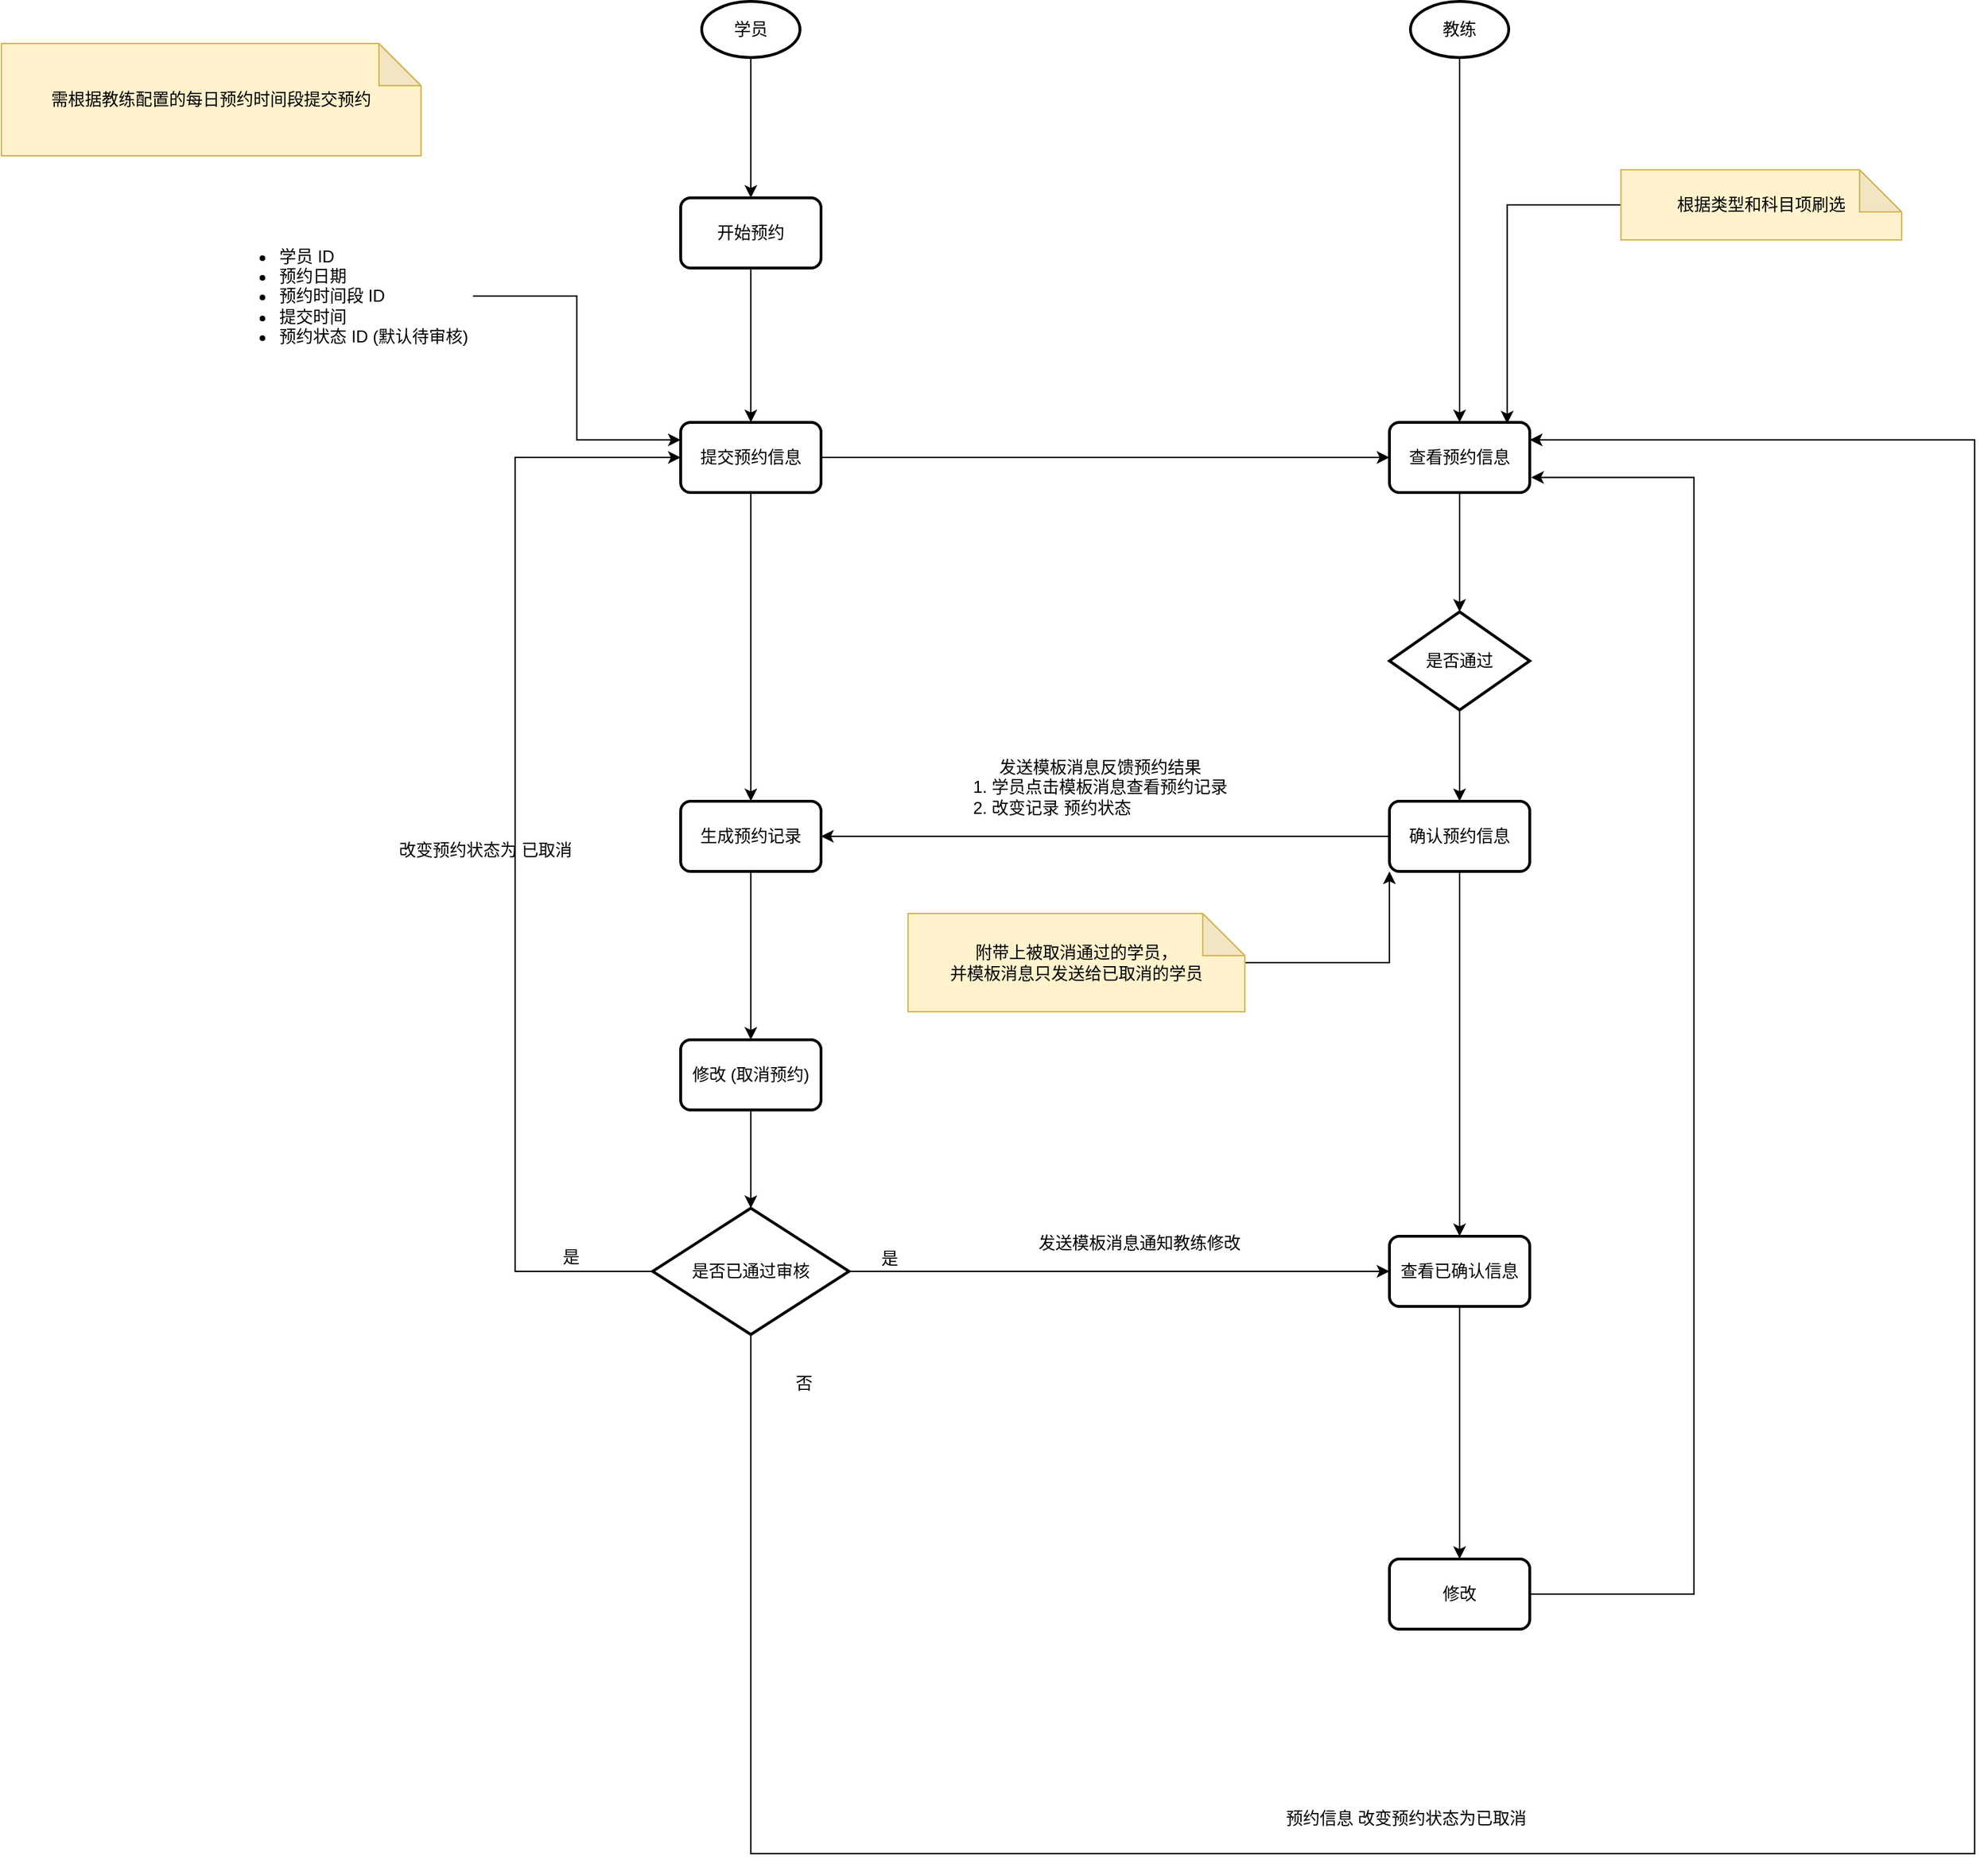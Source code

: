 <mxfile version="20.3.0" type="device" pages="4"><diagram id="8zlKdkHx69guX5hu3jFU" name="第 1 页"><mxGraphModel dx="-232" dy="865" grid="1" gridSize="10" guides="1" tooltips="1" connect="1" arrows="1" fold="1" page="1" pageScale="1" pageWidth="827" pageHeight="1169" math="0" shadow="0"><root><mxCell id="0"/><mxCell id="1" parent="0"/><mxCell id="uaYGYcdvojjqvAz5GIRR-13" style="edgeStyle=orthogonalEdgeStyle;rounded=0;orthogonalLoop=1;jettySize=auto;html=1;" parent="1" source="uaYGYcdvojjqvAz5GIRR-1" target="uaYGYcdvojjqvAz5GIRR-7" edge="1"><mxGeometry relative="1" as="geometry"/></mxCell><mxCell id="uaYGYcdvojjqvAz5GIRR-1" value="学员" style="strokeWidth=2;html=1;shape=mxgraph.flowchart.start_1;whiteSpace=wrap;" parent="1" vertex="1"><mxGeometry x="2260" y="100" width="70" height="40" as="geometry"/></mxCell><mxCell id="iRqB0vWLT0kBPtjV560q-22" style="edgeStyle=orthogonalEdgeStyle;rounded=0;orthogonalLoop=1;jettySize=auto;html=1;entryX=0.839;entryY=0.017;entryDx=0;entryDy=0;entryPerimeter=0;" parent="1" source="uaYGYcdvojjqvAz5GIRR-4" target="uaYGYcdvojjqvAz5GIRR-11" edge="1"><mxGeometry relative="1" as="geometry"/></mxCell><mxCell id="uaYGYcdvojjqvAz5GIRR-4" value="&lt;span style=&quot;&quot;&gt;&lt;font style=&quot;font-size: 12px;&quot;&gt;根据类型和科目项刷选&lt;/font&gt;&lt;/span&gt;" style="shape=note;whiteSpace=wrap;html=1;backgroundOutline=1;darkOpacity=0.05;fillColor=#fff2cc;strokeColor=#d6b656;fontStyle=0" parent="1" vertex="1"><mxGeometry x="2915" y="220" width="200" height="50" as="geometry"/></mxCell><mxCell id="uaYGYcdvojjqvAz5GIRR-14" style="edgeStyle=orthogonalEdgeStyle;rounded=0;orthogonalLoop=1;jettySize=auto;html=1;" parent="1" source="uaYGYcdvojjqvAz5GIRR-7" target="uaYGYcdvojjqvAz5GIRR-8" edge="1"><mxGeometry relative="1" as="geometry"/></mxCell><mxCell id="uaYGYcdvojjqvAz5GIRR-7" value="开始预约" style="rounded=1;whiteSpace=wrap;html=1;absoluteArcSize=1;arcSize=14;strokeWidth=2;" parent="1" vertex="1"><mxGeometry x="2245" y="240" width="100" height="50" as="geometry"/></mxCell><mxCell id="uaYGYcdvojjqvAz5GIRR-12" style="edgeStyle=orthogonalEdgeStyle;rounded=0;orthogonalLoop=1;jettySize=auto;html=1;" parent="1" source="uaYGYcdvojjqvAz5GIRR-8" target="uaYGYcdvojjqvAz5GIRR-11" edge="1"><mxGeometry relative="1" as="geometry"/></mxCell><mxCell id="N7lNa155mnsXdLiiYyxH-14" style="edgeStyle=orthogonalEdgeStyle;rounded=0;orthogonalLoop=1;jettySize=auto;html=1;" parent="1" source="uaYGYcdvojjqvAz5GIRR-8" target="N7lNa155mnsXdLiiYyxH-13" edge="1"><mxGeometry relative="1" as="geometry"/></mxCell><mxCell id="uaYGYcdvojjqvAz5GIRR-8" value="提交预约信息" style="rounded=1;whiteSpace=wrap;html=1;absoluteArcSize=1;arcSize=14;strokeWidth=2;" parent="1" vertex="1"><mxGeometry x="2245" y="400" width="100" height="50" as="geometry"/></mxCell><mxCell id="uaYGYcdvojjqvAz5GIRR-15" style="edgeStyle=orthogonalEdgeStyle;rounded=0;orthogonalLoop=1;jettySize=auto;html=1;" parent="1" source="uaYGYcdvojjqvAz5GIRR-10" target="uaYGYcdvojjqvAz5GIRR-11" edge="1"><mxGeometry relative="1" as="geometry"/></mxCell><mxCell id="uaYGYcdvojjqvAz5GIRR-10" value="教练" style="strokeWidth=2;html=1;shape=mxgraph.flowchart.start_1;whiteSpace=wrap;" parent="1" vertex="1"><mxGeometry x="2765" y="100" width="70" height="40" as="geometry"/></mxCell><mxCell id="N7lNa155mnsXdLiiYyxH-30" style="edgeStyle=orthogonalEdgeStyle;rounded=0;orthogonalLoop=1;jettySize=auto;html=1;fontSize=12;" parent="1" source="uaYGYcdvojjqvAz5GIRR-11" target="N7lNa155mnsXdLiiYyxH-28" edge="1"><mxGeometry relative="1" as="geometry"/></mxCell><mxCell id="uaYGYcdvojjqvAz5GIRR-11" value="查看预约信息" style="rounded=1;whiteSpace=wrap;html=1;absoluteArcSize=1;arcSize=14;strokeWidth=2;" parent="1" vertex="1"><mxGeometry x="2750" y="400" width="100" height="50" as="geometry"/></mxCell><mxCell id="iRqB0vWLT0kBPtjV560q-6" style="edgeStyle=orthogonalEdgeStyle;rounded=0;orthogonalLoop=1;jettySize=auto;html=1;entryX=0;entryY=0.25;entryDx=0;entryDy=0;" parent="1" source="N7lNa155mnsXdLiiYyxH-12" target="uaYGYcdvojjqvAz5GIRR-8" edge="1"><mxGeometry relative="1" as="geometry"/></mxCell><mxCell id="N7lNa155mnsXdLiiYyxH-12" value="&lt;ul&gt;&lt;li&gt;&lt;span style=&quot;&quot;&gt;学员 ID&lt;/span&gt;&lt;/li&gt;&lt;li&gt;&lt;span style=&quot;&quot;&gt;预约日期&lt;/span&gt;&lt;/li&gt;&lt;li&gt;&lt;span style=&quot;&quot;&gt;预约时间段 ID&lt;/span&gt;&lt;/li&gt;&lt;li&gt;&lt;span style=&quot;&quot;&gt;提交时间&lt;/span&gt;&lt;/li&gt;&lt;li&gt;&lt;span style=&quot;&quot;&gt;预约状态 ID (默认待审核)&lt;/span&gt;&lt;/li&gt;&lt;/ul&gt;" style="text;strokeColor=none;fillColor=none;html=1;whiteSpace=wrap;verticalAlign=middle;overflow=hidden;" parent="1" vertex="1"><mxGeometry x="1917" y="250" width="180" height="120" as="geometry"/></mxCell><mxCell id="N7lNa155mnsXdLiiYyxH-47" style="edgeStyle=orthogonalEdgeStyle;rounded=0;orthogonalLoop=1;jettySize=auto;html=1;entryX=0.5;entryY=0;entryDx=0;entryDy=0;fontSize=12;" parent="1" source="N7lNa155mnsXdLiiYyxH-13" target="N7lNa155mnsXdLiiYyxH-42" edge="1"><mxGeometry relative="1" as="geometry"/></mxCell><mxCell id="N7lNa155mnsXdLiiYyxH-13" value="生成预约记录" style="rounded=1;whiteSpace=wrap;html=1;absoluteArcSize=1;arcSize=14;strokeWidth=2;" parent="1" vertex="1"><mxGeometry x="2245" y="670" width="100" height="50" as="geometry"/></mxCell><mxCell id="N7lNa155mnsXdLiiYyxH-31" style="edgeStyle=orthogonalEdgeStyle;rounded=0;orthogonalLoop=1;jettySize=auto;html=1;fontSize=12;" parent="1" source="N7lNa155mnsXdLiiYyxH-28" target="N7lNa155mnsXdLiiYyxH-29" edge="1"><mxGeometry relative="1" as="geometry"/></mxCell><mxCell id="N7lNa155mnsXdLiiYyxH-28" value="是否通过" style="strokeWidth=2;html=1;shape=mxgraph.flowchart.decision;whiteSpace=wrap;fontSize=12;" parent="1" vertex="1"><mxGeometry x="2750" y="535" width="100" height="70" as="geometry"/></mxCell><mxCell id="N7lNa155mnsXdLiiYyxH-55" style="edgeStyle=orthogonalEdgeStyle;rounded=0;orthogonalLoop=1;jettySize=auto;html=1;entryX=0.5;entryY=0;entryDx=0;entryDy=0;fontSize=12;" parent="1" source="N7lNa155mnsXdLiiYyxH-29" target="N7lNa155mnsXdLiiYyxH-54" edge="1"><mxGeometry relative="1" as="geometry"/></mxCell><mxCell id="N7lNa155mnsXdLiiYyxH-57" style="edgeStyle=orthogonalEdgeStyle;rounded=0;orthogonalLoop=1;jettySize=auto;html=1;fontSize=12;" parent="1" source="N7lNa155mnsXdLiiYyxH-29" target="N7lNa155mnsXdLiiYyxH-13" edge="1"><mxGeometry relative="1" as="geometry"/></mxCell><mxCell id="N7lNa155mnsXdLiiYyxH-29" value="确认预约信息" style="rounded=1;whiteSpace=wrap;html=1;absoluteArcSize=1;arcSize=14;strokeWidth=2;fontSize=12;" parent="1" vertex="1"><mxGeometry x="2750" y="670" width="100" height="50" as="geometry"/></mxCell><mxCell id="N7lNa155mnsXdLiiYyxH-34" value="发送模板消息反馈预约结果&lt;br&gt;1. 学员点击模板消息查看预约记录&lt;br&gt;&lt;div style=&quot;text-align: left;&quot;&gt;&lt;span style=&quot;background-color: initial;&quot;&gt;2. 改变记录 预约状态&lt;/span&gt;&lt;/div&gt;" style="text;html=1;strokeColor=none;fillColor=none;align=center;verticalAlign=middle;whiteSpace=wrap;rounded=0;fontSize=12;" parent="1" vertex="1"><mxGeometry x="2424" y="620" width="240" height="80" as="geometry"/></mxCell><mxCell id="N7lNa155mnsXdLiiYyxH-63" style="edgeStyle=orthogonalEdgeStyle;rounded=0;orthogonalLoop=1;jettySize=auto;html=1;fontSize=12;entryX=1.01;entryY=0.785;entryDx=0;entryDy=0;entryPerimeter=0;" parent="1" source="N7lNa155mnsXdLiiYyxH-37" target="uaYGYcdvojjqvAz5GIRR-11" edge="1"><mxGeometry relative="1" as="geometry"><mxPoint x="2957" y="440" as="targetPoint"/><Array as="points"><mxPoint x="2967" y="1235"/><mxPoint x="2967" y="440"/></Array></mxGeometry></mxCell><mxCell id="N7lNa155mnsXdLiiYyxH-37" value="修改" style="rounded=1;whiteSpace=wrap;html=1;absoluteArcSize=1;arcSize=14;strokeWidth=2;fontSize=12;" parent="1" vertex="1"><mxGeometry x="2750" y="1210" width="100" height="50" as="geometry"/></mxCell><mxCell id="N7lNa155mnsXdLiiYyxH-60" style="edgeStyle=orthogonalEdgeStyle;rounded=0;orthogonalLoop=1;jettySize=auto;html=1;entryX=0.5;entryY=0;entryDx=0;entryDy=0;entryPerimeter=0;fontSize=12;" parent="1" source="N7lNa155mnsXdLiiYyxH-42" target="N7lNa155mnsXdLiiYyxH-59" edge="1"><mxGeometry relative="1" as="geometry"/></mxCell><mxCell id="N7lNa155mnsXdLiiYyxH-42" value="修改 (取消预约)" style="rounded=1;whiteSpace=wrap;html=1;absoluteArcSize=1;arcSize=14;strokeWidth=2;fontSize=12;" parent="1" vertex="1"><mxGeometry x="2245" y="840" width="100" height="50" as="geometry"/></mxCell><mxCell id="N7lNa155mnsXdLiiYyxH-53" value="发送模板消息通知教练修改" style="text;html=1;strokeColor=none;fillColor=none;align=center;verticalAlign=middle;whiteSpace=wrap;rounded=0;fontSize=12;" parent="1" vertex="1"><mxGeometry x="2457" y="970" width="230" height="30" as="geometry"/></mxCell><mxCell id="N7lNa155mnsXdLiiYyxH-56" style="edgeStyle=orthogonalEdgeStyle;rounded=0;orthogonalLoop=1;jettySize=auto;html=1;fontSize=12;" parent="1" source="N7lNa155mnsXdLiiYyxH-54" target="N7lNa155mnsXdLiiYyxH-37" edge="1"><mxGeometry relative="1" as="geometry"/></mxCell><mxCell id="N7lNa155mnsXdLiiYyxH-54" value="查看已确认信息" style="rounded=1;whiteSpace=wrap;html=1;absoluteArcSize=1;arcSize=14;strokeWidth=2;fontSize=12;" parent="1" vertex="1"><mxGeometry x="2750" y="980" width="100" height="50" as="geometry"/></mxCell><mxCell id="N7lNa155mnsXdLiiYyxH-61" style="edgeStyle=orthogonalEdgeStyle;rounded=0;orthogonalLoop=1;jettySize=auto;html=1;fontSize=12;" parent="1" source="N7lNa155mnsXdLiiYyxH-59" target="N7lNa155mnsXdLiiYyxH-54" edge="1"><mxGeometry relative="1" as="geometry"/></mxCell><mxCell id="N7lNa155mnsXdLiiYyxH-64" style="edgeStyle=orthogonalEdgeStyle;rounded=0;orthogonalLoop=1;jettySize=auto;html=1;fontSize=12;entryX=1;entryY=0.25;entryDx=0;entryDy=0;" parent="1" source="N7lNa155mnsXdLiiYyxH-59" target="uaYGYcdvojjqvAz5GIRR-11" edge="1"><mxGeometry relative="1" as="geometry"><mxPoint x="3177" y="690" as="targetPoint"/><Array as="points"><mxPoint x="2295" y="1420"/><mxPoint x="3167" y="1420"/><mxPoint x="3167" y="413"/></Array></mxGeometry></mxCell><mxCell id="iRqB0vWLT0kBPtjV560q-3" style="edgeStyle=orthogonalEdgeStyle;rounded=0;orthogonalLoop=1;jettySize=auto;html=1;entryX=0;entryY=0.5;entryDx=0;entryDy=0;" parent="1" source="N7lNa155mnsXdLiiYyxH-59" target="uaYGYcdvojjqvAz5GIRR-8" edge="1"><mxGeometry relative="1" as="geometry"><mxPoint x="2167" y="430" as="targetPoint"/><Array as="points"><mxPoint x="2127" y="1005"/><mxPoint x="2127" y="425"/></Array></mxGeometry></mxCell><mxCell id="N7lNa155mnsXdLiiYyxH-59" value="是否已通过审核" style="strokeWidth=2;html=1;shape=mxgraph.flowchart.decision;whiteSpace=wrap;fontSize=12;" parent="1" vertex="1"><mxGeometry x="2225" y="960" width="140" height="90" as="geometry"/></mxCell><mxCell id="N7lNa155mnsXdLiiYyxH-62" value="是" style="text;html=1;strokeColor=none;fillColor=none;align=center;verticalAlign=middle;whiteSpace=wrap;rounded=0;fontSize=12;" parent="1" vertex="1"><mxGeometry x="2364" y="981" width="60" height="30" as="geometry"/></mxCell><mxCell id="N7lNa155mnsXdLiiYyxH-65" value="否" style="text;html=1;strokeColor=none;fillColor=none;align=center;verticalAlign=middle;whiteSpace=wrap;rounded=0;fontSize=12;" parent="1" vertex="1"><mxGeometry x="2303" y="1070" width="60" height="30" as="geometry"/></mxCell><mxCell id="N7lNa155mnsXdLiiYyxH-66" value="预约信息 改变预约状态为已取消" style="text;html=1;strokeColor=none;fillColor=none;align=center;verticalAlign=middle;whiteSpace=wrap;rounded=0;fontSize=12;" parent="1" vertex="1"><mxGeometry x="2647" y="1380" width="230" height="30" as="geometry"/></mxCell><mxCell id="iRqB0vWLT0kBPtjV560q-4" value="是" style="text;html=1;strokeColor=none;fillColor=none;align=center;verticalAlign=middle;whiteSpace=wrap;rounded=0;fontSize=12;" parent="1" vertex="1"><mxGeometry x="2137" y="980" width="60" height="30" as="geometry"/></mxCell><mxCell id="iRqB0vWLT0kBPtjV560q-7" value="改变预约状态为 已取消" style="text;html=1;strokeColor=none;fillColor=none;align=center;verticalAlign=middle;whiteSpace=wrap;rounded=0;" parent="1" vertex="1"><mxGeometry x="2011" y="690" width="190" height="30" as="geometry"/></mxCell><mxCell id="iRqB0vWLT0kBPtjV560q-11" style="edgeStyle=orthogonalEdgeStyle;rounded=0;orthogonalLoop=1;jettySize=auto;html=1;entryX=0;entryY=1;entryDx=0;entryDy=0;" parent="1" source="iRqB0vWLT0kBPtjV560q-10" target="N7lNa155mnsXdLiiYyxH-29" edge="1"><mxGeometry relative="1" as="geometry"/></mxCell><mxCell id="iRqB0vWLT0kBPtjV560q-10" value="&lt;span style=&quot;&quot;&gt;&lt;font style=&quot;font-size: 12px;&quot;&gt;附带上被取消通过的学员，&lt;br&gt;并模板消息只发送给已取消的学员&lt;br&gt;&lt;/font&gt;&lt;/span&gt;" style="shape=note;whiteSpace=wrap;html=1;backgroundOutline=1;darkOpacity=0.05;fillColor=#fff2cc;strokeColor=#d6b656;fontStyle=0" parent="1" vertex="1"><mxGeometry x="2407" y="750" width="240" height="70" as="geometry"/></mxCell><mxCell id="iRqB0vWLT0kBPtjV560q-46" value="需根据教练配置的每日预约时间段提交预约" style="shape=note;whiteSpace=wrap;html=1;backgroundOutline=1;darkOpacity=0.05;fillColor=#fff2cc;strokeColor=#d6b656;" parent="1" vertex="1"><mxGeometry x="1761" y="130" width="299" height="80" as="geometry"/></mxCell></root></mxGraphModel></diagram><diagram id="FvYH8vCyGVgulFANUL2I" name="第 2 页"><mxGraphModel dx="-1900" dy="851" grid="1" gridSize="10" guides="1" tooltips="1" connect="1" arrows="1" fold="1" page="1" pageScale="1" pageWidth="827" pageHeight="1169" math="0" shadow="0"><root><mxCell id="0"/><mxCell id="1" parent="0"/><mxCell id="3o4Lm_fgDLZGY2O9j5VG-1" style="edgeStyle=orthogonalEdgeStyle;rounded=0;orthogonalLoop=1;jettySize=auto;html=1;entryX=0.5;entryY=0;entryDx=0;entryDy=0;" parent="1" source="-lGXJzVQbn4CfdJpzT6Z-2" target="-lGXJzVQbn4CfdJpzT6Z-47" edge="1"><mxGeometry relative="1" as="geometry"/></mxCell><mxCell id="-lGXJzVQbn4CfdJpzT6Z-2" value="教练" style="strokeWidth=2;html=1;shape=mxgraph.flowchart.start_1;whiteSpace=wrap;" parent="1" vertex="1"><mxGeometry x="3425" y="140" width="100" height="60" as="geometry"/></mxCell><mxCell id="-lGXJzVQbn4CfdJpzT6Z-5" style="edgeStyle=orthogonalEdgeStyle;rounded=0;orthogonalLoop=1;jettySize=auto;html=1;" parent="1" source="-lGXJzVQbn4CfdJpzT6Z-6" target="-lGXJzVQbn4CfdJpzT6Z-8" edge="1"><mxGeometry relative="1" as="geometry"/></mxCell><mxCell id="-lGXJzVQbn4CfdJpzT6Z-6" value="学员" style="strokeWidth=2;html=1;shape=mxgraph.flowchart.start_1;whiteSpace=wrap;" parent="1" vertex="1"><mxGeometry x="3916" y="140" width="100" height="60" as="geometry"/></mxCell><mxCell id="-lGXJzVQbn4CfdJpzT6Z-7" style="edgeStyle=orthogonalEdgeStyle;rounded=0;orthogonalLoop=1;jettySize=auto;html=1;entryX=0.5;entryY=0;entryDx=0;entryDy=0;" parent="1" source="-lGXJzVQbn4CfdJpzT6Z-8" target="-lGXJzVQbn4CfdJpzT6Z-11" edge="1"><mxGeometry relative="1" as="geometry"/></mxCell><mxCell id="-lGXJzVQbn4CfdJpzT6Z-8" value="扫码" style="rounded=1;whiteSpace=wrap;html=1;absoluteArcSize=1;arcSize=14;strokeWidth=2;" parent="1" vertex="1"><mxGeometry x="3916" y="280" width="100" height="50" as="geometry"/></mxCell><mxCell id="-lGXJzVQbn4CfdJpzT6Z-10" style="edgeStyle=orthogonalEdgeStyle;rounded=0;orthogonalLoop=1;jettySize=auto;html=1;entryX=0.5;entryY=0;entryDx=0;entryDy=0;" parent="1" source="-lGXJzVQbn4CfdJpzT6Z-11" target="-lGXJzVQbn4CfdJpzT6Z-14" edge="1"><mxGeometry relative="1" as="geometry"/></mxCell><mxCell id="-lGXJzVQbn4CfdJpzT6Z-11" value="填写学员基本资料 (学员表)" style="rounded=1;whiteSpace=wrap;html=1;absoluteArcSize=1;arcSize=14;strokeWidth=2;" parent="1" vertex="1"><mxGeometry x="3872" y="390" width="190" height="50" as="geometry"/></mxCell><mxCell id="-lGXJzVQbn4CfdJpzT6Z-12" style="edgeStyle=orthogonalEdgeStyle;rounded=0;orthogonalLoop=1;jettySize=auto;html=1;entryX=1;entryY=0.5;entryDx=0;entryDy=0;" parent="1" source="-lGXJzVQbn4CfdJpzT6Z-14" target="-lGXJzVQbn4CfdJpzT6Z-16" edge="1"><mxGeometry relative="1" as="geometry"/></mxCell><mxCell id="-lGXJzVQbn4CfdJpzT6Z-14" value="提交" style="rounded=1;whiteSpace=wrap;html=1;absoluteArcSize=1;arcSize=14;strokeWidth=2;" parent="1" vertex="1"><mxGeometry x="3916" y="515" width="100" height="50" as="geometry"/></mxCell><mxCell id="EVR1LM6ZvufBaUJexZrv-1" style="edgeStyle=orthogonalEdgeStyle;rounded=0;orthogonalLoop=1;jettySize=auto;html=1;" parent="1" source="-lGXJzVQbn4CfdJpzT6Z-16" target="-lGXJzVQbn4CfdJpzT6Z-30" edge="1"><mxGeometry relative="1" as="geometry"/></mxCell><mxCell id="-lGXJzVQbn4CfdJpzT6Z-16" value="审核" style="rounded=1;whiteSpace=wrap;html=1;absoluteArcSize=1;arcSize=14;strokeWidth=2;" parent="1" vertex="1"><mxGeometry x="3425" y="515" width="100" height="50" as="geometry"/></mxCell><mxCell id="-lGXJzVQbn4CfdJpzT6Z-30" value="审核通过，开始约车学习" style="rounded=1;whiteSpace=wrap;html=1;absoluteArcSize=1;arcSize=14;strokeWidth=2;" parent="1" vertex="1"><mxGeometry x="3378" y="670" width="194" height="50" as="geometry"/></mxCell><mxCell id="3o4Lm_fgDLZGY2O9j5VG-2" style="edgeStyle=orthogonalEdgeStyle;rounded=0;orthogonalLoop=1;jettySize=auto;html=1;entryX=0;entryY=0.5;entryDx=0;entryDy=0;" parent="1" source="-lGXJzVQbn4CfdJpzT6Z-47" target="-lGXJzVQbn4CfdJpzT6Z-8" edge="1"><mxGeometry relative="1" as="geometry"/></mxCell><mxCell id="-lGXJzVQbn4CfdJpzT6Z-47" value="预约练车码" style="rounded=1;whiteSpace=wrap;html=1;absoluteArcSize=1;arcSize=14;strokeWidth=2;" parent="1" vertex="1"><mxGeometry x="3360" y="280" width="230" height="50" as="geometry"/></mxCell></root></mxGraphModel></diagram><diagram id="q--5eOFi1pi_HdlG09pK" name="第 3 页"><mxGraphModel dx="-4367" dy="865" grid="1" gridSize="10" guides="1" tooltips="1" connect="1" arrows="1" fold="1" page="1" pageScale="1" pageWidth="827" pageHeight="1169" math="0" shadow="0"><root><mxCell id="0"/><mxCell id="1" parent="0"/><mxCell id="NwLr7mSeTuIalRsBNukP-1" value="学员" style="swimlane;childLayout=stackLayout;horizontal=1;startSize=30;horizontalStack=0;rounded=1;fontSize=14;fontStyle=0;strokeWidth=2;resizeParent=0;resizeLast=1;shadow=0;dashed=0;align=center;" parent="1" vertex="1"><mxGeometry x="6305" y="745" width="295" height="270" as="geometry"><mxRectangle x="370" y="600" width="80" height="30" as="alternateBounds"/></mxGeometry></mxCell><mxCell id="NwLr7mSeTuIalRsBNukP-2" value="+ 教练 ID&#10;&#10;+ 驾驶证类型 ID&#10;&#10;+ 科目项 ID&#10;&#10;+ 备注 vip级别" style="align=left;strokeColor=none;fillColor=none;spacingLeft=4;fontSize=12;verticalAlign=top;resizable=0;rotatable=0;part=1;" parent="NwLr7mSeTuIalRsBNukP-1" vertex="1"><mxGeometry y="30" width="295" height="240" as="geometry"/></mxCell><mxCell id="NwLr7mSeTuIalRsBNukP-3" value="教练-职业信息" style="swimlane;childLayout=stackLayout;horizontal=1;startSize=30;horizontalStack=0;rounded=1;fontSize=14;fontStyle=0;strokeWidth=2;resizeParent=0;resizeLast=1;shadow=0;dashed=0;align=center;" parent="1" vertex="1"><mxGeometry x="6305" y="1150" width="195" height="170" as="geometry"/></mxCell><mxCell id="NwLr7mSeTuIalRsBNukP-4" value="+ 教练证&#10;&#10;+ 教练证证件编号&#10;&#10;+ 从业时间&#10;&#10;+ 所教驾驶证类型&#10;" style="align=left;strokeColor=none;fillColor=none;spacingLeft=4;fontSize=12;verticalAlign=top;resizable=0;rotatable=0;part=1;" parent="NwLr7mSeTuIalRsBNukP-3" vertex="1"><mxGeometry y="30" width="195" height="140" as="geometry"/></mxCell><mxCell id="NwLr7mSeTuIalRsBNukP-7" value="驾驶证类型" style="swimlane;childLayout=stackLayout;horizontal=1;startSize=30;horizontalStack=0;rounded=1;fontSize=14;fontStyle=0;strokeWidth=2;resizeParent=0;resizeLast=1;shadow=0;dashed=0;align=center;" parent="1" vertex="1"><mxGeometry x="5800" y="40" width="204" height="350" as="geometry"/></mxCell><mxCell id="NwLr7mSeTuIalRsBNukP-8" value="+ A1 大型客车&#10;&#10;+ A2 重型牵引挂车&#10;&#10;+ B1 中型客车&#10;&#10;+ B2  大型货车&#10;&#10;+ C1 小型手动挡&#10;&#10;+ C2 小型自动挡&#10;&#10;+ C3 低速载货手动汽车&#10;&#10;+ C4 三轮汽车&#10;&#10;+ C5 残疾人小型自动挡载客汽车&#10;&#10;+ C6 轻型牵引挂车" style="align=left;strokeColor=none;fillColor=none;spacingLeft=4;fontSize=12;verticalAlign=top;resizable=0;rotatable=0;part=1;" parent="NwLr7mSeTuIalRsBNukP-7" vertex="1"><mxGeometry y="30" width="204" height="320" as="geometry"/></mxCell><mxCell id="NwLr7mSeTuIalRsBNukP-9" value="科目项" style="swimlane;childLayout=stackLayout;horizontal=1;startSize=30;horizontalStack=0;rounded=1;fontSize=14;fontStyle=0;strokeWidth=2;resizeParent=0;resizeLast=1;shadow=0;dashed=0;align=center;" parent="1" vertex="1"><mxGeometry x="6032" y="40" width="160" height="120" as="geometry"/></mxCell><mxCell id="NwLr7mSeTuIalRsBNukP-10" value="+ 驾驶证类型 ID&#10;+ 科一&#10;+ 科二&#10;+ 科三&#10;+ 科四" style="align=left;strokeColor=none;fillColor=none;spacingLeft=4;fontSize=12;verticalAlign=top;resizable=0;rotatable=0;part=1;" parent="NwLr7mSeTuIalRsBNukP-9" vertex="1"><mxGeometry y="30" width="160" height="90" as="geometry"/></mxCell><mxCell id="NwLr7mSeTuIalRsBNukP-11" value="学员预约记录" style="swimlane;childLayout=stackLayout;horizontal=1;startSize=30;horizontalStack=0;rounded=1;fontSize=14;fontStyle=0;strokeWidth=2;resizeParent=0;resizeLast=1;shadow=0;dashed=0;align=center;" parent="1" vertex="1"><mxGeometry x="5887.5" y="1730" width="160" height="270" as="geometry"/></mxCell><mxCell id="NwLr7mSeTuIalRsBNukP-12" value="+ 学员 ID&#10;&#10;+ 预约日期&#10;&#10;+ 预约时间段 ID&#10;&#10;+ 提交时间&#10;&#10;+ 预约状态 ID&#10;&#10;+ 类型 ID&#10;&#10;+ 科目项 ID&#10;&#10;+ 教练 ID" style="align=left;strokeColor=none;fillColor=none;spacingLeft=4;fontSize=12;verticalAlign=top;resizable=0;rotatable=0;part=1;" parent="NwLr7mSeTuIalRsBNukP-11" vertex="1"><mxGeometry y="30" width="160" height="240" as="geometry"/></mxCell><mxCell id="NwLr7mSeTuIalRsBNukP-13" value="预约状态" style="swimlane;childLayout=stackLayout;horizontal=1;startSize=30;horizontalStack=0;rounded=1;fontSize=14;fontStyle=0;strokeWidth=2;resizeParent=0;resizeLast=1;shadow=0;dashed=0;align=center;" parent="1" vertex="1"><mxGeometry x="6112.5" y="1735" width="160" height="225" as="geometry"/></mxCell><mxCell id="NwLr7mSeTuIalRsBNukP-14" value="+ 通过&#10;&#10;+ 未通过&#10;&#10;+ 待审核&#10;&#10;+ 待取消&#10;&#10;+ 已取消" style="align=left;strokeColor=none;fillColor=none;spacingLeft=4;fontSize=12;verticalAlign=top;resizable=0;rotatable=0;part=1;" parent="NwLr7mSeTuIalRsBNukP-13" vertex="1"><mxGeometry y="30" width="160" height="195" as="geometry"/></mxCell><mxCell id="NwLr7mSeTuIalRsBNukP-15" value="教练查看预约信息" style="swimlane;childLayout=stackLayout;horizontal=1;startSize=30;horizontalStack=0;rounded=1;fontSize=14;fontStyle=0;strokeWidth=2;resizeParent=0;resizeLast=1;shadow=0;dashed=0;align=center;" parent="1" vertex="1"><mxGeometry x="5880" y="2150" width="175" height="270" as="geometry"/></mxCell><mxCell id="NwLr7mSeTuIalRsBNukP-16" value="+ 已预约总次数&#10;&#10;+ 连续预约失败次数" style="align=left;strokeColor=none;fillColor=none;spacingLeft=4;fontSize=12;verticalAlign=top;resizable=0;rotatable=0;part=1;" parent="NwLr7mSeTuIalRsBNukP-15" vertex="1"><mxGeometry y="30" width="175" height="240" as="geometry"/></mxCell><mxCell id="NwLr7mSeTuIalRsBNukP-17" style="edgeStyle=orthogonalEdgeStyle;rounded=0;orthogonalLoop=1;jettySize=auto;html=1;" parent="1" source="NwLr7mSeTuIalRsBNukP-12" target="NwLr7mSeTuIalRsBNukP-15" edge="1"><mxGeometry relative="1" as="geometry"/></mxCell><mxCell id="NwLr7mSeTuIalRsBNukP-18" value="extends" style="text;html=1;strokeColor=none;fillColor=none;align=center;verticalAlign=middle;whiteSpace=wrap;rounded=0;fontSize=12;" parent="1" vertex="1"><mxGeometry x="5907.5" y="2060" width="60" height="30" as="geometry"/></mxCell><mxCell id="NwLr7mSeTuIalRsBNukP-25" value="科目项内容" style="swimlane;childLayout=stackLayout;horizontal=1;startSize=30;horizontalStack=0;rounded=1;fontSize=14;fontStyle=0;strokeWidth=2;resizeParent=0;resizeLast=1;shadow=0;dashed=0;align=center;" parent="1" vertex="1"><mxGeometry x="6225" y="40" width="160" height="120" as="geometry"/></mxCell><mxCell id="NwLr7mSeTuIalRsBNukP-26" value="+ 科目项 ID&#10;+ 科目项内容" style="align=left;strokeColor=none;fillColor=none;spacingLeft=4;fontSize=12;verticalAlign=top;resizable=0;rotatable=0;part=1;" parent="NwLr7mSeTuIalRsBNukP-25" vertex="1"><mxGeometry y="30" width="160" height="90" as="geometry"/></mxCell><mxCell id="P0aSBA9Wx8qz1iuDQLej-3" style="edgeStyle=orthogonalEdgeStyle;rounded=0;orthogonalLoop=1;jettySize=auto;html=1;entryX=0;entryY=0.5;entryDx=0;entryDy=0;" parent="1" source="P0aSBA9Wx8qz1iuDQLej-1" target="NwLr7mSeTuIalRsBNukP-1" edge="1"><mxGeometry relative="1" as="geometry"/></mxCell><mxCell id="P0aSBA9Wx8qz1iuDQLej-7" style="edgeStyle=orthogonalEdgeStyle;rounded=0;orthogonalLoop=1;jettySize=auto;html=1;entryX=0;entryY=0.5;entryDx=0;entryDy=0;" parent="1" source="P0aSBA9Wx8qz1iuDQLej-1" target="NwLr7mSeTuIalRsBNukP-4" edge="1"><mxGeometry relative="1" as="geometry"/></mxCell><mxCell id="P0aSBA9Wx8qz1iuDQLej-1" value="人员基本信息" style="swimlane;childLayout=stackLayout;horizontal=1;startSize=30;horizontalStack=0;rounded=1;fontSize=14;fontStyle=0;strokeWidth=2;resizeParent=0;resizeLast=1;shadow=0;dashed=0;align=center;" parent="1" vertex="1"><mxGeometry x="5910" y="940" width="200" height="370" as="geometry"><mxRectangle x="370" y="600" width="80" height="30" as="alternateBounds"/></mxGeometry></mxCell><mxCell id="P0aSBA9Wx8qz1iuDQLej-2" value="+ 头像&#10;&#10;+ 昵称&#10;&#10;+ 姓名&#10;&#10;+ 性别&#10;&#10;+ 手机号&#10;&#10;+ openid&#10;&#10;+ session_key&#10;&#10;+ role&#10;&#10;+ permission&#10;&#10;+ 创建时间" style="align=left;strokeColor=none;fillColor=none;spacingLeft=4;fontSize=12;verticalAlign=top;resizable=0;rotatable=0;part=1;" parent="P0aSBA9Wx8qz1iuDQLej-1" vertex="1"><mxGeometry y="30" width="200" height="340" as="geometry"/></mxCell><mxCell id="P0aSBA9Wx8qz1iuDQLej-5" value="extends" style="text;html=1;strokeColor=none;fillColor=none;align=center;verticalAlign=middle;whiteSpace=wrap;rounded=0;fontSize=12;" parent="1" vertex="1"><mxGeometry x="6130" y="1040" width="60" height="30" as="geometry"/></mxCell><mxCell id="jsaCToh1IqVmMWIUr0AT-1" value="预约练车时间段" style="swimlane;childLayout=stackLayout;horizontal=1;startSize=30;horizontalStack=0;rounded=1;fontSize=14;fontStyle=0;strokeWidth=2;resizeParent=0;resizeLast=1;shadow=0;dashed=0;align=center;" parent="1" vertex="1"><mxGeometry x="6940" y="1150" width="160" height="170" as="geometry"/></mxCell><mxCell id="jsaCToh1IqVmMWIUr0AT-2" value="+ 教练 ID&#10;&#10;+ 7: 30&#10;&#10;+ 8:00 ~ 9: 00&#10;&#10;+ 9: 00 ~ 10: 00" style="align=left;strokeColor=none;fillColor=none;spacingLeft=4;fontSize=12;verticalAlign=top;resizable=0;rotatable=0;part=1;" parent="jsaCToh1IqVmMWIUr0AT-1" vertex="1"><mxGeometry y="30" width="160" height="140" as="geometry"/></mxCell><mxCell id="jsaCToh1IqVmMWIUr0AT-3" value="教练车辆管理" style="swimlane;childLayout=stackLayout;horizontal=1;startSize=30;horizontalStack=0;rounded=1;fontSize=14;fontStyle=0;strokeWidth=2;resizeParent=0;resizeLast=1;shadow=0;dashed=0;align=center;" parent="1" vertex="1"><mxGeometry x="6550" y="1150" width="160" height="170" as="geometry"/></mxCell><mxCell id="jsaCToh1IqVmMWIUr0AT-4" value="+ 教练ID&#10;&#10;+ 车型&#10;&#10;+ 车牌号" style="align=left;strokeColor=none;fillColor=none;spacingLeft=4;fontSize=12;verticalAlign=top;resizable=0;rotatable=0;part=1;" parent="jsaCToh1IqVmMWIUr0AT-3" vertex="1"><mxGeometry y="30" width="160" height="140" as="geometry"/></mxCell><mxCell id="EOmSIu_WehnAGpuhgaiF-2" value="预约规则设置" style="swimlane;childLayout=stackLayout;horizontal=1;startSize=30;horizontalStack=0;rounded=1;fontSize=14;fontStyle=0;strokeWidth=2;resizeParent=0;resizeLast=1;shadow=0;dashed=0;align=center;" vertex="1" parent="1"><mxGeometry x="6750" y="1150" width="160" height="170" as="geometry"/></mxCell><mxCell id="EOmSIu_WehnAGpuhgaiF-3" value="+ 每周休息日&#10;" style="align=left;strokeColor=none;fillColor=none;spacingLeft=4;fontSize=12;verticalAlign=top;resizable=0;rotatable=0;part=1;" vertex="1" parent="EOmSIu_WehnAGpuhgaiF-2"><mxGeometry y="30" width="160" height="140" as="geometry"/></mxCell></root></mxGraphModel></diagram><diagram id="ahCxZHeOQ4uWeWPEeDYb" name="第 4 页"><mxGraphModel dx="2166" dy="1309" grid="1" gridSize="10" guides="1" tooltips="1" connect="1" arrows="1" fold="1" page="1" pageScale="1" pageWidth="827" pageHeight="1169" math="0" shadow="0"><root><mxCell id="0"/><mxCell id="1" parent="0"/><mxCell id="RPIqBww0p2YsW07QuD-J-1" value="签到" style="rounded=0;whiteSpace=wrap;html=1;" parent="1" vertex="1"><mxGeometry x="470" y="30" width="120" height="60" as="geometry"/></mxCell><mxCell id="RPIqBww0p2YsW07QuD-J-2" value="科目项完成情况" style="rounded=1;whiteSpace=wrap;html=1;absoluteArcSize=1;arcSize=14;strokeWidth=2;" parent="1" vertex="1"><mxGeometry x="40" y="250" width="170" height="50" as="geometry"/></mxCell><mxCell id="RPIqBww0p2YsW07QuD-J-3" value="Actor" style="shape=umlActor;verticalLabelPosition=bottom;verticalAlign=top;html=1;outlineConnect=0;" parent="1" vertex="1"><mxGeometry x="55" y="770" width="30" height="60" as="geometry"/></mxCell><mxCell id="RPIqBww0p2YsW07QuD-J-4" value="科一" style="text;html=1;strokeColor=none;fillColor=none;align=center;verticalAlign=middle;whiteSpace=wrap;rounded=0;" parent="1" vertex="1"><mxGeometry x="40" y="710" width="60" height="30" as="geometry"/></mxCell><mxCell id="RPIqBww0p2YsW07QuD-J-5" value="" style="verticalLabelPosition=bottom;verticalAlign=top;html=1;shape=mxgraph.basic.6_point_star" parent="1" vertex="1"><mxGeometry x="106" y="770" width="30" height="20" as="geometry"/></mxCell><mxCell id="RPIqBww0p2YsW07QuD-J-6" value="" style="verticalLabelPosition=bottom;verticalAlign=top;html=1;shape=mxgraph.basic.6_point_star" parent="1" vertex="1"><mxGeometry x="266" y="770" width="30" height="20" as="geometry"/></mxCell><mxCell id="RPIqBww0p2YsW07QuD-J-7" value="" style="verticalLabelPosition=bottom;verticalAlign=top;html=1;shape=mxgraph.basic.6_point_star" parent="1" vertex="1"><mxGeometry x="225" y="770" width="30" height="20" as="geometry"/></mxCell><mxCell id="RPIqBww0p2YsW07QuD-J-8" value="" style="verticalLabelPosition=bottom;verticalAlign=top;html=1;shape=mxgraph.basic.6_point_star" parent="1" vertex="1"><mxGeometry x="145" y="770" width="30" height="20" as="geometry"/></mxCell><mxCell id="RPIqBww0p2YsW07QuD-J-9" value="" style="verticalLabelPosition=bottom;verticalAlign=top;html=1;shape=mxgraph.basic.6_point_star" parent="1" vertex="1"><mxGeometry x="188" y="770" width="30" height="20" as="geometry"/></mxCell><mxCell id="RPIqBww0p2YsW07QuD-J-10" value="" style="verticalLabelPosition=bottom;verticalAlign=top;html=1;shape=mxgraph.basic.6_point_star" parent="1" vertex="1"><mxGeometry x="106" y="810" width="30" height="20" as="geometry"/></mxCell><mxCell id="RPIqBww0p2YsW07QuD-J-11" value="" style="verticalLabelPosition=bottom;verticalAlign=top;html=1;shape=mxgraph.basic.6_point_star" parent="1" vertex="1"><mxGeometry x="266" y="810" width="30" height="20" as="geometry"/></mxCell><mxCell id="RPIqBww0p2YsW07QuD-J-12" value="" style="verticalLabelPosition=bottom;verticalAlign=top;html=1;shape=mxgraph.basic.6_point_star" parent="1" vertex="1"><mxGeometry x="225" y="810" width="30" height="20" as="geometry"/></mxCell><mxCell id="RPIqBww0p2YsW07QuD-J-13" value="" style="verticalLabelPosition=bottom;verticalAlign=top;html=1;shape=mxgraph.basic.6_point_star" parent="1" vertex="1"><mxGeometry x="145" y="810" width="30" height="20" as="geometry"/></mxCell><mxCell id="RPIqBww0p2YsW07QuD-J-14" value="" style="verticalLabelPosition=bottom;verticalAlign=top;html=1;shape=mxgraph.basic.6_point_star" parent="1" vertex="1"><mxGeometry x="188" y="810" width="30" height="20" as="geometry"/></mxCell><mxCell id="RPIqBww0p2YsW07QuD-J-15" value="完成、取消完成" style="labelPosition=center;verticalLabelPosition=middle;align=center;html=1;shape=mxgraph.basic.shaded_button;dx=10;fillColor=#E6E6E6;strokeColor=none;" parent="1" vertex="1"><mxGeometry x="320" y="770" width="100" height="60" as="geometry"/></mxCell><mxCell id="RPIqBww0p2YsW07QuD-J-16" value="" style="shape=note;whiteSpace=wrap;html=1;backgroundOutline=1;darkOpacity=0.05;fillColor=#fff2cc;strokeColor=#d6b656;" parent="1" vertex="1"><mxGeometry x="55" y="540" width="395" height="150" as="geometry"/></mxCell><mxCell id="RPIqBww0p2YsW07QuD-J-17" value="&lt;ul&gt;&lt;li&gt;&lt;span style=&quot;text-align: center;&quot;&gt;每预约成功得一星星&lt;/span&gt;&lt;/li&gt;&lt;li&gt;&lt;span style=&quot;text-align: center;&quot;&gt;考核通过自己点击完成&lt;/span&gt;&lt;/li&gt;&lt;li&gt;&lt;span style=&quot;text-align: center;&quot;&gt;完成或取消完成 要求学员自己选择修改科目项&lt;/span&gt;&lt;/li&gt;&lt;/ul&gt;" style="text;strokeColor=none;fillColor=none;html=1;whiteSpace=wrap;verticalAlign=middle;overflow=hidden;" parent="1" vertex="1"><mxGeometry x="80" y="570" width="320" height="90" as="geometry"/></mxCell><mxCell id="RPIqBww0p2YsW07QuD-J-18" value="学员自己修改" style="text;strokeColor=none;fillColor=none;html=1;fontSize=24;fontStyle=1;verticalAlign=middle;align=center;" parent="1" vertex="1"><mxGeometry x="148" y="410" width="209" height="40" as="geometry"/></mxCell><mxCell id="RPIqBww0p2YsW07QuD-J-19" value="教练修改学员" style="text;strokeColor=none;fillColor=none;html=1;fontSize=24;fontStyle=1;verticalAlign=middle;align=center;" parent="1" vertex="1"><mxGeometry x="585" y="410" width="209" height="40" as="geometry"/></mxCell><mxCell id="RPIqBww0p2YsW07QuD-J-20" value="通过搜索学员，进入学员主页，查看学员信息，修改" style="shape=note;whiteSpace=wrap;html=1;backgroundOutline=1;darkOpacity=0.05;fillColor=#fff2cc;strokeColor=#d6b656;" parent="1" vertex="1"><mxGeometry x="526" y="550" width="355" height="100" as="geometry"/></mxCell><mxCell id="RPIqBww0p2YsW07QuD-J-21" value="预约规则&lt;br&gt;只可今天约明天" style="shape=note;whiteSpace=wrap;html=1;backgroundOutline=1;darkOpacity=0.05;fillColor=#fff2cc;strokeColor=#d6b656;align=left;" parent="1" vertex="1"><mxGeometry x="40" y="30" width="390" height="100" as="geometry"/></mxCell><mxCell id="RPIqBww0p2YsW07QuD-J-22" value="教练 -&amp;gt; 我的学员&lt;br&gt;类型，科目，时间，柱状图" style="rounded=0;whiteSpace=wrap;html=1;" parent="1" vertex="1"><mxGeometry x="40" y="160" width="350" height="60" as="geometry"/></mxCell></root></mxGraphModel></diagram></mxfile>